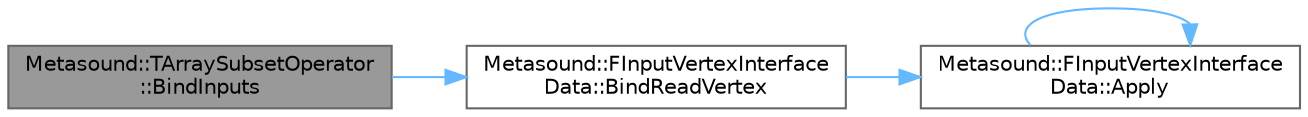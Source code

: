 digraph "Metasound::TArraySubsetOperator::BindInputs"
{
 // INTERACTIVE_SVG=YES
 // LATEX_PDF_SIZE
  bgcolor="transparent";
  edge [fontname=Helvetica,fontsize=10,labelfontname=Helvetica,labelfontsize=10];
  node [fontname=Helvetica,fontsize=10,shape=box,height=0.2,width=0.4];
  rankdir="LR";
  Node1 [id="Node000001",label="Metasound::TArraySubsetOperator\l::BindInputs",height=0.2,width=0.4,color="gray40", fillcolor="grey60", style="filled", fontcolor="black",tooltip="BindInputs binds data references in the IOperator with the FInputVertexInterfaceData."];
  Node1 -> Node2 [id="edge1_Node000001_Node000002",color="steelblue1",style="solid",tooltip=" "];
  Node2 [id="Node000002",label="Metasound::FInputVertexInterface\lData::BindReadVertex",height=0.2,width=0.4,color="grey40", fillcolor="white", style="filled",URL="$da/da4/classMetasound_1_1FInputVertexInterfaceData.html#a7c0d3a3b398e56cca596b9446d0ade36",tooltip="Bind a read vertex from a read reference."];
  Node2 -> Node3 [id="edge2_Node000002_Node000003",color="steelblue1",style="solid",tooltip=" "];
  Node3 [id="Node000003",label="Metasound::FInputVertexInterface\lData::Apply",height=0.2,width=0.4,color="grey40", fillcolor="white", style="filled",URL="$da/da4/classMetasound_1_1FInputVertexInterfaceData.html#a36803bfcf559df9d8daaed4549aa9673",tooltip=" "];
  Node3 -> Node3 [id="edge3_Node000003_Node000003",color="steelblue1",style="solid",tooltip=" "];
}
